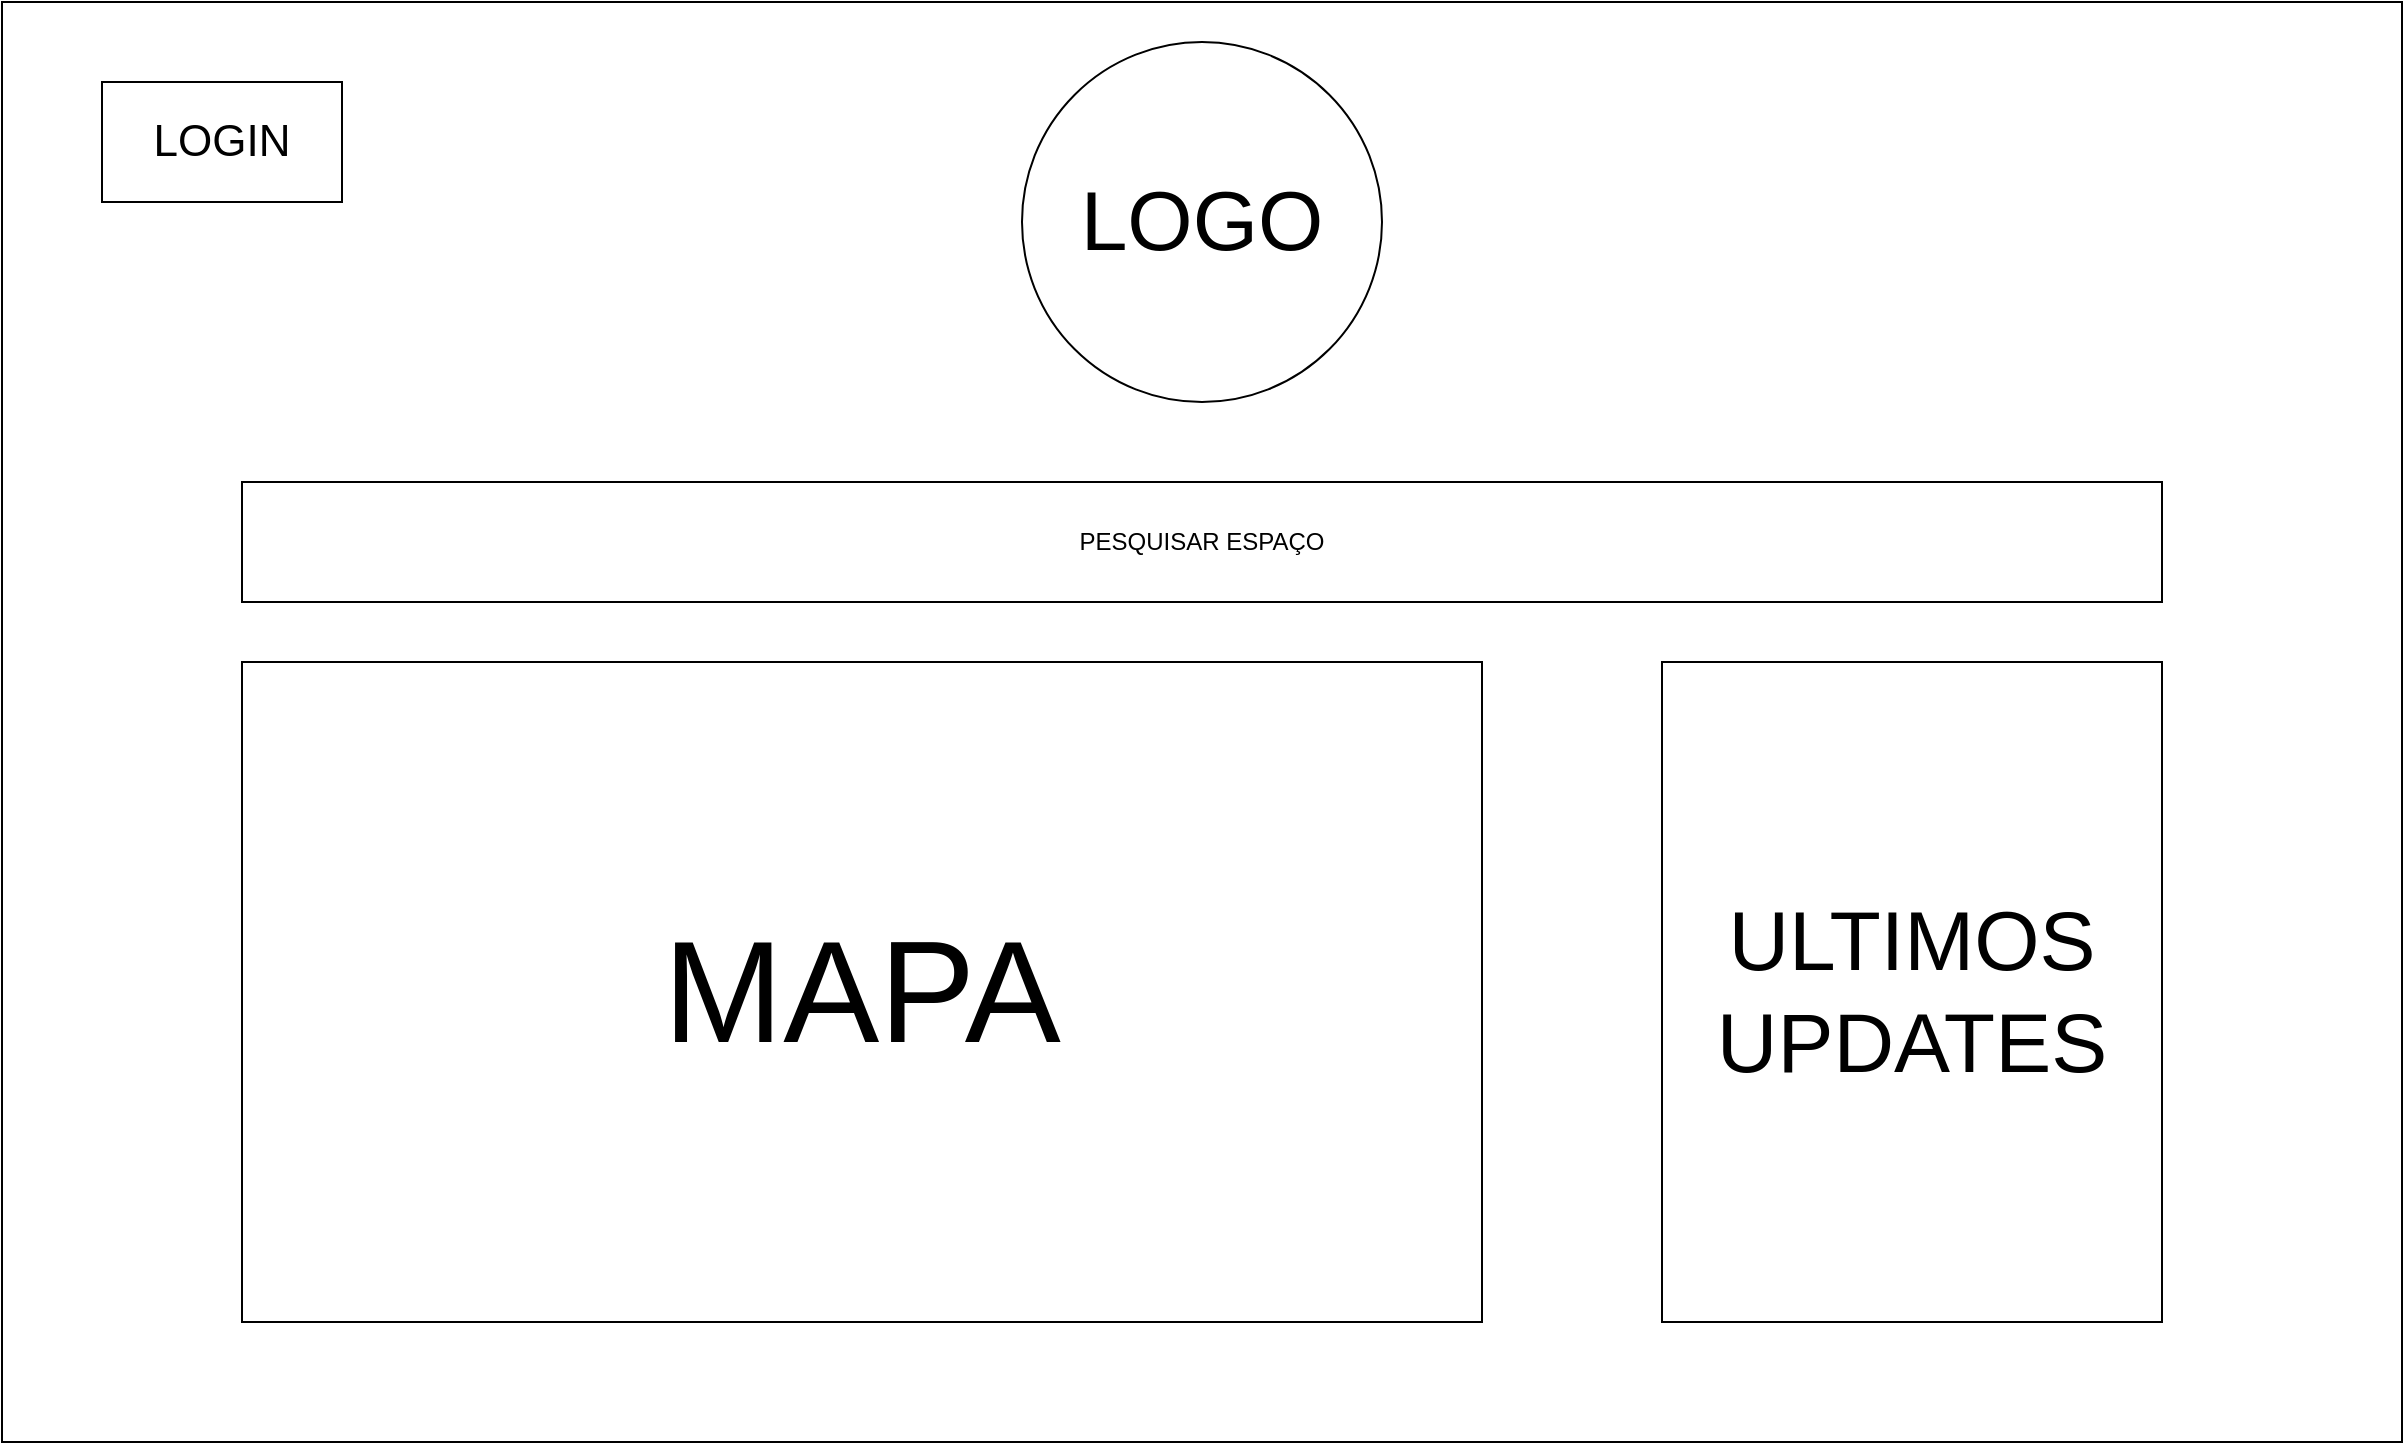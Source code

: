 <mxfile version="13.2.5" type="device" pages="5"><diagram id="YMAmq0NgjBs2dsDMM4Je" name="Home"><mxGraphModel dx="1837" dy="1383" grid="1" gridSize="10" guides="1" tooltips="1" connect="1" arrows="1" fold="1" page="1" pageScale="1" pageWidth="1100" pageHeight="850" math="0" shadow="0"><root><mxCell id="0"/><mxCell id="1" parent="0"/><mxCell id="d1Iy3cK5x3iUtXMR8tVj-1" value="" style="rounded=0;whiteSpace=wrap;html=1;" vertex="1" parent="1"><mxGeometry x="170" width="1200" height="720" as="geometry"/></mxCell><mxCell id="d1Iy3cK5x3iUtXMR8tVj-2" value="&lt;font style=&quot;font-size: 72px&quot;&gt;MAPA&lt;/font&gt;" style="rounded=0;whiteSpace=wrap;html=1;" vertex="1" parent="1"><mxGeometry x="290" y="330" width="620" height="330" as="geometry"/></mxCell><mxCell id="d1Iy3cK5x3iUtXMR8tVj-3" value="&lt;font style=&quot;font-size: 22px&quot;&gt;LOGIN&lt;/font&gt;" style="rounded=0;whiteSpace=wrap;html=1;" vertex="1" parent="1"><mxGeometry x="220" y="40" width="120" height="60" as="geometry"/></mxCell><mxCell id="d1Iy3cK5x3iUtXMR8tVj-4" value="PESQUISAR ESPAÇO" style="rounded=0;whiteSpace=wrap;html=1;" vertex="1" parent="1"><mxGeometry x="290" y="240" width="960" height="60" as="geometry"/></mxCell><mxCell id="d1Iy3cK5x3iUtXMR8tVj-5" value="&lt;font style=&quot;font-size: 42px&quot;&gt;ULTIMOS UPDATES&lt;/font&gt;" style="rounded=0;whiteSpace=wrap;html=1;" vertex="1" parent="1"><mxGeometry x="1000" y="330" width="250" height="330" as="geometry"/></mxCell><mxCell id="d1Iy3cK5x3iUtXMR8tVj-6" value="&lt;font style=&quot;font-size: 42px&quot;&gt;LOGO&lt;/font&gt;" style="ellipse;whiteSpace=wrap;html=1;aspect=fixed;" vertex="1" parent="1"><mxGeometry x="680" y="20" width="180" height="180" as="geometry"/></mxCell></root></mxGraphModel></diagram><diagram id="Eno5DmZcLtxfTigNQQ2l" name="Login"><mxGraphModel dx="2755" dy="2075" grid="1" gridSize="10" guides="1" tooltips="1" connect="1" arrows="1" fold="1" page="1" pageScale="1" pageWidth="1100" pageHeight="850" math="0" shadow="0"><root><mxCell id="-T1M5G1-Ga7FMmIIOlCC-0"/><mxCell id="-T1M5G1-Ga7FMmIIOlCC-1" parent="-T1M5G1-Ga7FMmIIOlCC-0"/><mxCell id="Ko5T701ANS-amx7P25fK-0" value="" style="rounded=0;whiteSpace=wrap;html=1;" vertex="1" parent="-T1M5G1-Ga7FMmIIOlCC-1"><mxGeometry x="170" width="1200" height="720" as="geometry"/></mxCell><mxCell id="BqS1XVy8FLTxMvBSvHD3-0" value="" style="rounded=0;whiteSpace=wrap;html=1;dashed=1;" vertex="1" parent="-T1M5G1-Ga7FMmIIOlCC-1"><mxGeometry x="170" width="1200" height="170" as="geometry"/></mxCell><mxCell id="Ko5T701ANS-amx7P25fK-2" value="&lt;font style=&quot;font-size: 22px&quot;&gt;USERNAME&lt;br&gt;PASSWORD&lt;br&gt;&lt;br&gt;LOGIN&lt;/font&gt;" style="rounded=0;whiteSpace=wrap;html=1;" vertex="1" parent="-T1M5G1-Ga7FMmIIOlCC-1"><mxGeometry x="600" y="265" width="340" height="160" as="geometry"/></mxCell><mxCell id="Ehql1Jom1cP9q2xR6gqY-1" value="&lt;span style=&quot;font-size: 22px&quot;&gt;USERNAME&lt;br&gt;PASSWORD&lt;br&gt;PASSWORD&lt;br&gt;&lt;br&gt;SIGN UP&lt;/span&gt;" style="rounded=0;whiteSpace=wrap;html=1;" vertex="1" parent="-T1M5G1-Ga7FMmIIOlCC-1"><mxGeometry x="600" y="460" width="340" height="160" as="geometry"/></mxCell><mxCell id="5g9x7-gtgqh_2ibPAKj_-0" value="&lt;font style=&quot;font-size: 22px&quot;&gt;LOGIN&lt;/font&gt;" style="rounded=0;whiteSpace=wrap;html=1;" vertex="1" parent="-T1M5G1-Ga7FMmIIOlCC-1"><mxGeometry x="220" y="40" width="120" height="60" as="geometry"/></mxCell><mxCell id="5g9x7-gtgqh_2ibPAKj_-1" value="PESQUISAR ESPAÇO" style="rounded=0;whiteSpace=wrap;html=1;" vertex="1" parent="-T1M5G1-Ga7FMmIIOlCC-1"><mxGeometry x="460" y="40" width="810" height="60" as="geometry"/></mxCell><mxCell id="5g9x7-gtgqh_2ibPAKj_-2" value="&lt;font style=&quot;font-size: 18px&quot;&gt;LOGO&lt;/font&gt;" style="ellipse;whiteSpace=wrap;html=1;aspect=fixed;" vertex="1" parent="-T1M5G1-Ga7FMmIIOlCC-1"><mxGeometry x="360" y="30" width="80" height="80" as="geometry"/></mxCell><mxCell id="BqS1XVy8FLTxMvBSvHD3-1" value="Header" style="text;html=1;strokeColor=none;fillColor=none;align=center;verticalAlign=middle;whiteSpace=wrap;rounded=0;dashed=1;" vertex="1" parent="-T1M5G1-Ga7FMmIIOlCC-1"><mxGeometry x="1310" y="10" width="40" height="20" as="geometry"/></mxCell></root></mxGraphModel></diagram><diagram id="fW0H7at7nT4cGxCh3RMT" name="Pesquisa"><mxGraphModel dx="2755" dy="2075" grid="1" gridSize="10" guides="1" tooltips="1" connect="1" arrows="1" fold="1" page="1" pageScale="1" pageWidth="1100" pageHeight="850" math="0" shadow="0"><root><mxCell id="buh0KTtWJhgRfeOygpmT-0"/><mxCell id="buh0KTtWJhgRfeOygpmT-1" parent="buh0KTtWJhgRfeOygpmT-0"/><mxCell id="XKpG8XH9VMXtb68RN17D-0" value="" style="rounded=0;whiteSpace=wrap;html=1;" vertex="1" parent="buh0KTtWJhgRfeOygpmT-1"><mxGeometry x="170" width="1200" height="1510" as="geometry"/></mxCell><mxCell id="wYJ3sx_jqInTad5MhFaC-0" value="" style="rounded=0;whiteSpace=wrap;html=1;dashed=1;" vertex="1" parent="buh0KTtWJhgRfeOygpmT-1"><mxGeometry x="170" width="1200" height="170" as="geometry"/></mxCell><mxCell id="XKpG8XH9VMXtb68RN17D-1" value="&lt;font style=&quot;font-size: 72px&quot;&gt;MAPA&lt;/font&gt;" style="rounded=0;whiteSpace=wrap;html=1;" vertex="1" parent="buh0KTtWJhgRfeOygpmT-1"><mxGeometry x="530" y="1120" width="480" height="330" as="geometry"/></mxCell><mxCell id="XKpG8XH9VMXtb68RN17D-2" value="&lt;font style=&quot;font-size: 22px&quot;&gt;LOGIN&lt;/font&gt;" style="rounded=0;whiteSpace=wrap;html=1;" vertex="1" parent="buh0KTtWJhgRfeOygpmT-1"><mxGeometry x="220" y="40" width="120" height="60" as="geometry"/></mxCell><mxCell id="XKpG8XH9VMXtb68RN17D-3" value="PESQUISAR ESPAÇO" style="rounded=0;whiteSpace=wrap;html=1;" vertex="1" parent="buh0KTtWJhgRfeOygpmT-1"><mxGeometry x="460" y="40" width="810" height="60" as="geometry"/></mxCell><mxCell id="XKpG8XH9VMXtb68RN17D-4" value="&lt;span style=&quot;font-size: 42px&quot;&gt;PESQUISA&lt;/span&gt;" style="rounded=0;whiteSpace=wrap;html=1;" vertex="1" parent="buh0KTtWJhgRfeOygpmT-1"><mxGeometry x="390" y="230" width="760" height="810" as="geometry"/></mxCell><mxCell id="XKpG8XH9VMXtb68RN17D-5" value="&lt;font style=&quot;font-size: 18px&quot;&gt;LOGO&lt;/font&gt;" style="ellipse;whiteSpace=wrap;html=1;aspect=fixed;" vertex="1" parent="buh0KTtWJhgRfeOygpmT-1"><mxGeometry x="360" y="30" width="80" height="80" as="geometry"/></mxCell><mxCell id="XKpG8XH9VMXtb68RN17D-6" value="PINGO DOCE A" style="rounded=0;whiteSpace=wrap;html=1;" vertex="1" parent="buh0KTtWJhgRfeOygpmT-1"><mxGeometry x="420" y="310" width="120" height="60" as="geometry"/></mxCell><mxCell id="XKpG8XH9VMXtb68RN17D-7" value="PINGO DOCE B" style="rounded=0;whiteSpace=wrap;html=1;" vertex="1" parent="buh0KTtWJhgRfeOygpmT-1"><mxGeometry x="420" y="410" width="120" height="60" as="geometry"/></mxCell><mxCell id="wYJ3sx_jqInTad5MhFaC-1" value="Header" style="text;html=1;strokeColor=none;fillColor=none;align=center;verticalAlign=middle;whiteSpace=wrap;rounded=0;dashed=1;" vertex="1" parent="buh0KTtWJhgRfeOygpmT-1"><mxGeometry x="1310" y="10" width="40" height="20" as="geometry"/></mxCell></root></mxGraphModel></diagram><diagram id="ZF64Sl7buQ4jadJeYT3C" name="Account"><mxGraphModel dx="2755" dy="2075" grid="1" gridSize="10" guides="1" tooltips="1" connect="1" arrows="1" fold="1" page="1" pageScale="1" pageWidth="1100" pageHeight="850" math="0" shadow="0"><root><mxCell id="l8JLn03gdGabWjy1PIVo-0"/><mxCell id="l8JLn03gdGabWjy1PIVo-1" parent="l8JLn03gdGabWjy1PIVo-0"/><mxCell id="l8JLn03gdGabWjy1PIVo-2" value="" style="rounded=0;whiteSpace=wrap;html=1;" vertex="1" parent="l8JLn03gdGabWjy1PIVo-1"><mxGeometry x="170" width="1200" height="1070" as="geometry"/></mxCell><mxCell id="l8JLn03gdGabWjy1PIVo-3" value="" style="rounded=0;whiteSpace=wrap;html=1;dashed=1;" vertex="1" parent="l8JLn03gdGabWjy1PIVo-1"><mxGeometry x="170" width="1200" height="170" as="geometry"/></mxCell><mxCell id="l8JLn03gdGabWjy1PIVo-5" value="&lt;font style=&quot;font-size: 22px&quot;&gt;Username&lt;/font&gt;" style="rounded=0;whiteSpace=wrap;html=1;" vertex="1" parent="l8JLn03gdGabWjy1PIVo-1"><mxGeometry x="220" y="40" width="120" height="60" as="geometry"/></mxCell><mxCell id="l8JLn03gdGabWjy1PIVo-6" value="PESQUISAR ESPAÇO" style="rounded=0;whiteSpace=wrap;html=1;" vertex="1" parent="l8JLn03gdGabWjy1PIVo-1"><mxGeometry x="460" y="40" width="810" height="60" as="geometry"/></mxCell><mxCell id="l8JLn03gdGabWjy1PIVo-8" value="&lt;font style=&quot;font-size: 18px&quot;&gt;LOGO&lt;/font&gt;" style="ellipse;whiteSpace=wrap;html=1;aspect=fixed;" vertex="1" parent="l8JLn03gdGabWjy1PIVo-1"><mxGeometry x="360" y="30" width="80" height="80" as="geometry"/></mxCell><mxCell id="l8JLn03gdGabWjy1PIVo-11" value="Header" style="text;html=1;strokeColor=none;fillColor=none;align=center;verticalAlign=middle;whiteSpace=wrap;rounded=0;dashed=1;" vertex="1" parent="l8JLn03gdGabWjy1PIVo-1"><mxGeometry x="1310" y="10" width="40" height="20" as="geometry"/></mxCell><mxCell id="l8JLn03gdGabWjy1PIVo-12" value="REGISTO NOVO" style="rounded=0;whiteSpace=wrap;html=1;" vertex="1" parent="l8JLn03gdGabWjy1PIVo-1"><mxGeometry x="235" y="220" width="1070" height="100" as="geometry"/></mxCell><mxCell id="l8JLn03gdGabWjy1PIVo-13" value="&lt;font style=&quot;font-size: 72px&quot;&gt;REGISTOS JÁ FEITOS&lt;/font&gt;" style="rounded=0;whiteSpace=wrap;html=1;" vertex="1" parent="l8JLn03gdGabWjy1PIVo-1"><mxGeometry x="235" y="390" width="1070" height="550" as="geometry"/></mxCell><mxCell id="l8JLn03gdGabWjy1PIVo-14" value="REGISTO A" style="rounded=0;whiteSpace=wrap;html=1;" vertex="1" parent="l8JLn03gdGabWjy1PIVo-1"><mxGeometry x="265" y="440" width="935" height="60" as="geometry"/></mxCell><mxCell id="l8JLn03gdGabWjy1PIVo-15" value="" style="html=1;verticalLabelPosition=bottom;labelBackgroundColor=#ffffff;verticalAlign=top;shadow=0;dashed=0;strokeWidth=2;shape=mxgraph.ios7.misc.delete;fillColor=#ff0000;strokeColor=#ffffff;" vertex="1" parent="l8JLn03gdGabWjy1PIVo-1"><mxGeometry x="1220" y="445" width="50" height="50" as="geometry"/></mxCell><mxCell id="l8JLn03gdGabWjy1PIVo-16" value="Guardar alterações" style="rounded=0;whiteSpace=wrap;html=1;" vertex="1" parent="l8JLn03gdGabWjy1PIVo-1"><mxGeometry x="235" y="960" width="165" height="60" as="geometry"/></mxCell><mxCell id="ZnGl-_xzWW72k0gRdYfW-0" value="Editar" style="rounded=0;whiteSpace=wrap;html=1;" vertex="1" parent="l8JLn03gdGabWjy1PIVo-1"><mxGeometry x="420" y="960" width="165" height="60" as="geometry"/></mxCell><mxCell id="fGjFJXNe9kR1dMbjGJAG-0" value="Delete Account" style="rounded=0;whiteSpace=wrap;html=1;" vertex="1" parent="l8JLn03gdGabWjy1PIVo-1"><mxGeometry x="610" y="960" width="165" height="60" as="geometry"/></mxCell></root></mxGraphModel></diagram><diagram id="Lgp3BE6LfXTxEmbRD9P7" name="Novo Registo"><mxGraphModel dx="2755" dy="2075" grid="1" gridSize="10" guides="1" tooltips="1" connect="1" arrows="1" fold="1" page="1" pageScale="1" pageWidth="1100" pageHeight="850" math="0" shadow="0"><root><mxCell id="I4j2omu44mZahRd4n2qq-0"/><mxCell id="I4j2omu44mZahRd4n2qq-1" parent="I4j2omu44mZahRd4n2qq-0"/><mxCell id="lkgAaaOMGFtn9uWcX4ar-0" value="" style="rounded=0;whiteSpace=wrap;html=1;" vertex="1" parent="I4j2omu44mZahRd4n2qq-1"><mxGeometry x="170" width="1200" height="1460" as="geometry"/></mxCell><mxCell id="lkgAaaOMGFtn9uWcX4ar-1" value="" style="rounded=0;whiteSpace=wrap;html=1;dashed=1;" vertex="1" parent="I4j2omu44mZahRd4n2qq-1"><mxGeometry x="170" width="1200" height="170" as="geometry"/></mxCell><mxCell id="lkgAaaOMGFtn9uWcX4ar-2" value="&lt;font style=&quot;font-size: 22px&quot;&gt;Username&lt;/font&gt;" style="rounded=0;whiteSpace=wrap;html=1;" vertex="1" parent="I4j2omu44mZahRd4n2qq-1"><mxGeometry x="220" y="40" width="120" height="60" as="geometry"/></mxCell><mxCell id="lkgAaaOMGFtn9uWcX4ar-3" value="PESQUISAR ESPAÇO" style="rounded=0;whiteSpace=wrap;html=1;" vertex="1" parent="I4j2omu44mZahRd4n2qq-1"><mxGeometry x="460" y="40" width="810" height="60" as="geometry"/></mxCell><mxCell id="lkgAaaOMGFtn9uWcX4ar-4" value="&lt;font style=&quot;font-size: 18px&quot;&gt;LOGO&lt;/font&gt;" style="ellipse;whiteSpace=wrap;html=1;aspect=fixed;" vertex="1" parent="I4j2omu44mZahRd4n2qq-1"><mxGeometry x="360" y="30" width="80" height="80" as="geometry"/></mxCell><mxCell id="lkgAaaOMGFtn9uWcX4ar-5" value="Header" style="text;html=1;strokeColor=none;fillColor=none;align=center;verticalAlign=middle;whiteSpace=wrap;rounded=0;dashed=1;" vertex="1" parent="I4j2omu44mZahRd4n2qq-1"><mxGeometry x="1310" y="10" width="40" height="20" as="geometry"/></mxCell><mxCell id="lkgAaaOMGFtn9uWcX4ar-7" value="&lt;font style=&quot;font-size: 72px&quot;&gt;DADOS&lt;/font&gt;" style="rounded=0;whiteSpace=wrap;html=1;" vertex="1" parent="I4j2omu44mZahRd4n2qq-1"><mxGeometry x="235" y="230" width="1070" height="550" as="geometry"/></mxCell><mxCell id="lkgAaaOMGFtn9uWcX4ar-10" value="REGISTAR" style="rounded=0;whiteSpace=wrap;html=1;" vertex="1" parent="I4j2omu44mZahRd4n2qq-1"><mxGeometry x="1105" y="1370" width="165" height="60" as="geometry"/></mxCell><mxCell id="lkgAaaOMGFtn9uWcX4ar-11" value="&lt;font style=&quot;font-size: 72px&quot;&gt;MAPA&lt;/font&gt;" style="rounded=0;whiteSpace=wrap;html=1;" vertex="1" parent="I4j2omu44mZahRd4n2qq-1"><mxGeometry x="325" y="870" width="890" height="457.48" as="geometry"/></mxCell></root></mxGraphModel></diagram></mxfile>